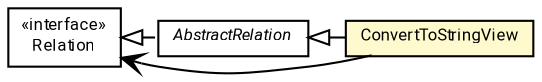 #!/usr/local/bin/dot
#
# Class diagram 
# Generated by UMLGraph version R5_7_2-60-g0e99a6 (http://www.spinellis.gr/umlgraph/)
#

digraph G {
	graph [fontnames="svg"]
	edge [fontname="Roboto",fontsize=7,labelfontname="Roboto",labelfontsize=7,color="black"];
	node [fontname="Roboto",fontcolor="black",fontsize=8,shape=plaintext,margin=0,width=0,height=0];
	nodesep=0.15;
	ranksep=0.25;
	rankdir=LR;
	// de.lmu.ifi.dbs.elki.database.relation.Relation<O>
	c2846053 [label=<<table title="de.lmu.ifi.dbs.elki.database.relation.Relation" border="0" cellborder="1" cellspacing="0" cellpadding="2" href="Relation.html" target="_parent">
		<tr><td><table border="0" cellspacing="0" cellpadding="1">
		<tr><td align="center" balign="center"> &#171;interface&#187; </td></tr>
		<tr><td align="center" balign="center"> <font face="Roboto">Relation</font> </td></tr>
		</table></td></tr>
		</table>>, URL="Relation.html"];
	// de.lmu.ifi.dbs.elki.database.relation.AbstractRelation<O>
	c2847124 [label=<<table title="de.lmu.ifi.dbs.elki.database.relation.AbstractRelation" border="0" cellborder="1" cellspacing="0" cellpadding="2" href="AbstractRelation.html" target="_parent">
		<tr><td><table border="0" cellspacing="0" cellpadding="1">
		<tr><td align="center" balign="center"> <font face="Roboto"><i>AbstractRelation</i></font> </td></tr>
		</table></td></tr>
		</table>>, URL="AbstractRelation.html"];
	// de.lmu.ifi.dbs.elki.database.relation.ConvertToStringView
	c2847127 [label=<<table title="de.lmu.ifi.dbs.elki.database.relation.ConvertToStringView" border="0" cellborder="1" cellspacing="0" cellpadding="2" bgcolor="lemonChiffon" href="ConvertToStringView.html" target="_parent">
		<tr><td><table border="0" cellspacing="0" cellpadding="1">
		<tr><td align="center" balign="center"> <font face="Roboto">ConvertToStringView</font> </td></tr>
		</table></td></tr>
		</table>>, URL="ConvertToStringView.html"];
	// de.lmu.ifi.dbs.elki.database.relation.AbstractRelation<O> implements de.lmu.ifi.dbs.elki.database.relation.Relation<O>
	c2846053 -> c2847124 [arrowtail=empty,style=dashed,dir=back,weight=9];
	// de.lmu.ifi.dbs.elki.database.relation.ConvertToStringView extends de.lmu.ifi.dbs.elki.database.relation.AbstractRelation<O>
	c2847124 -> c2847127 [arrowtail=empty,dir=back,weight=10];
	// de.lmu.ifi.dbs.elki.database.relation.ConvertToStringView navassoc de.lmu.ifi.dbs.elki.database.relation.Relation<O>
	c2847127 -> c2846053 [arrowhead=open,weight=1];
}

